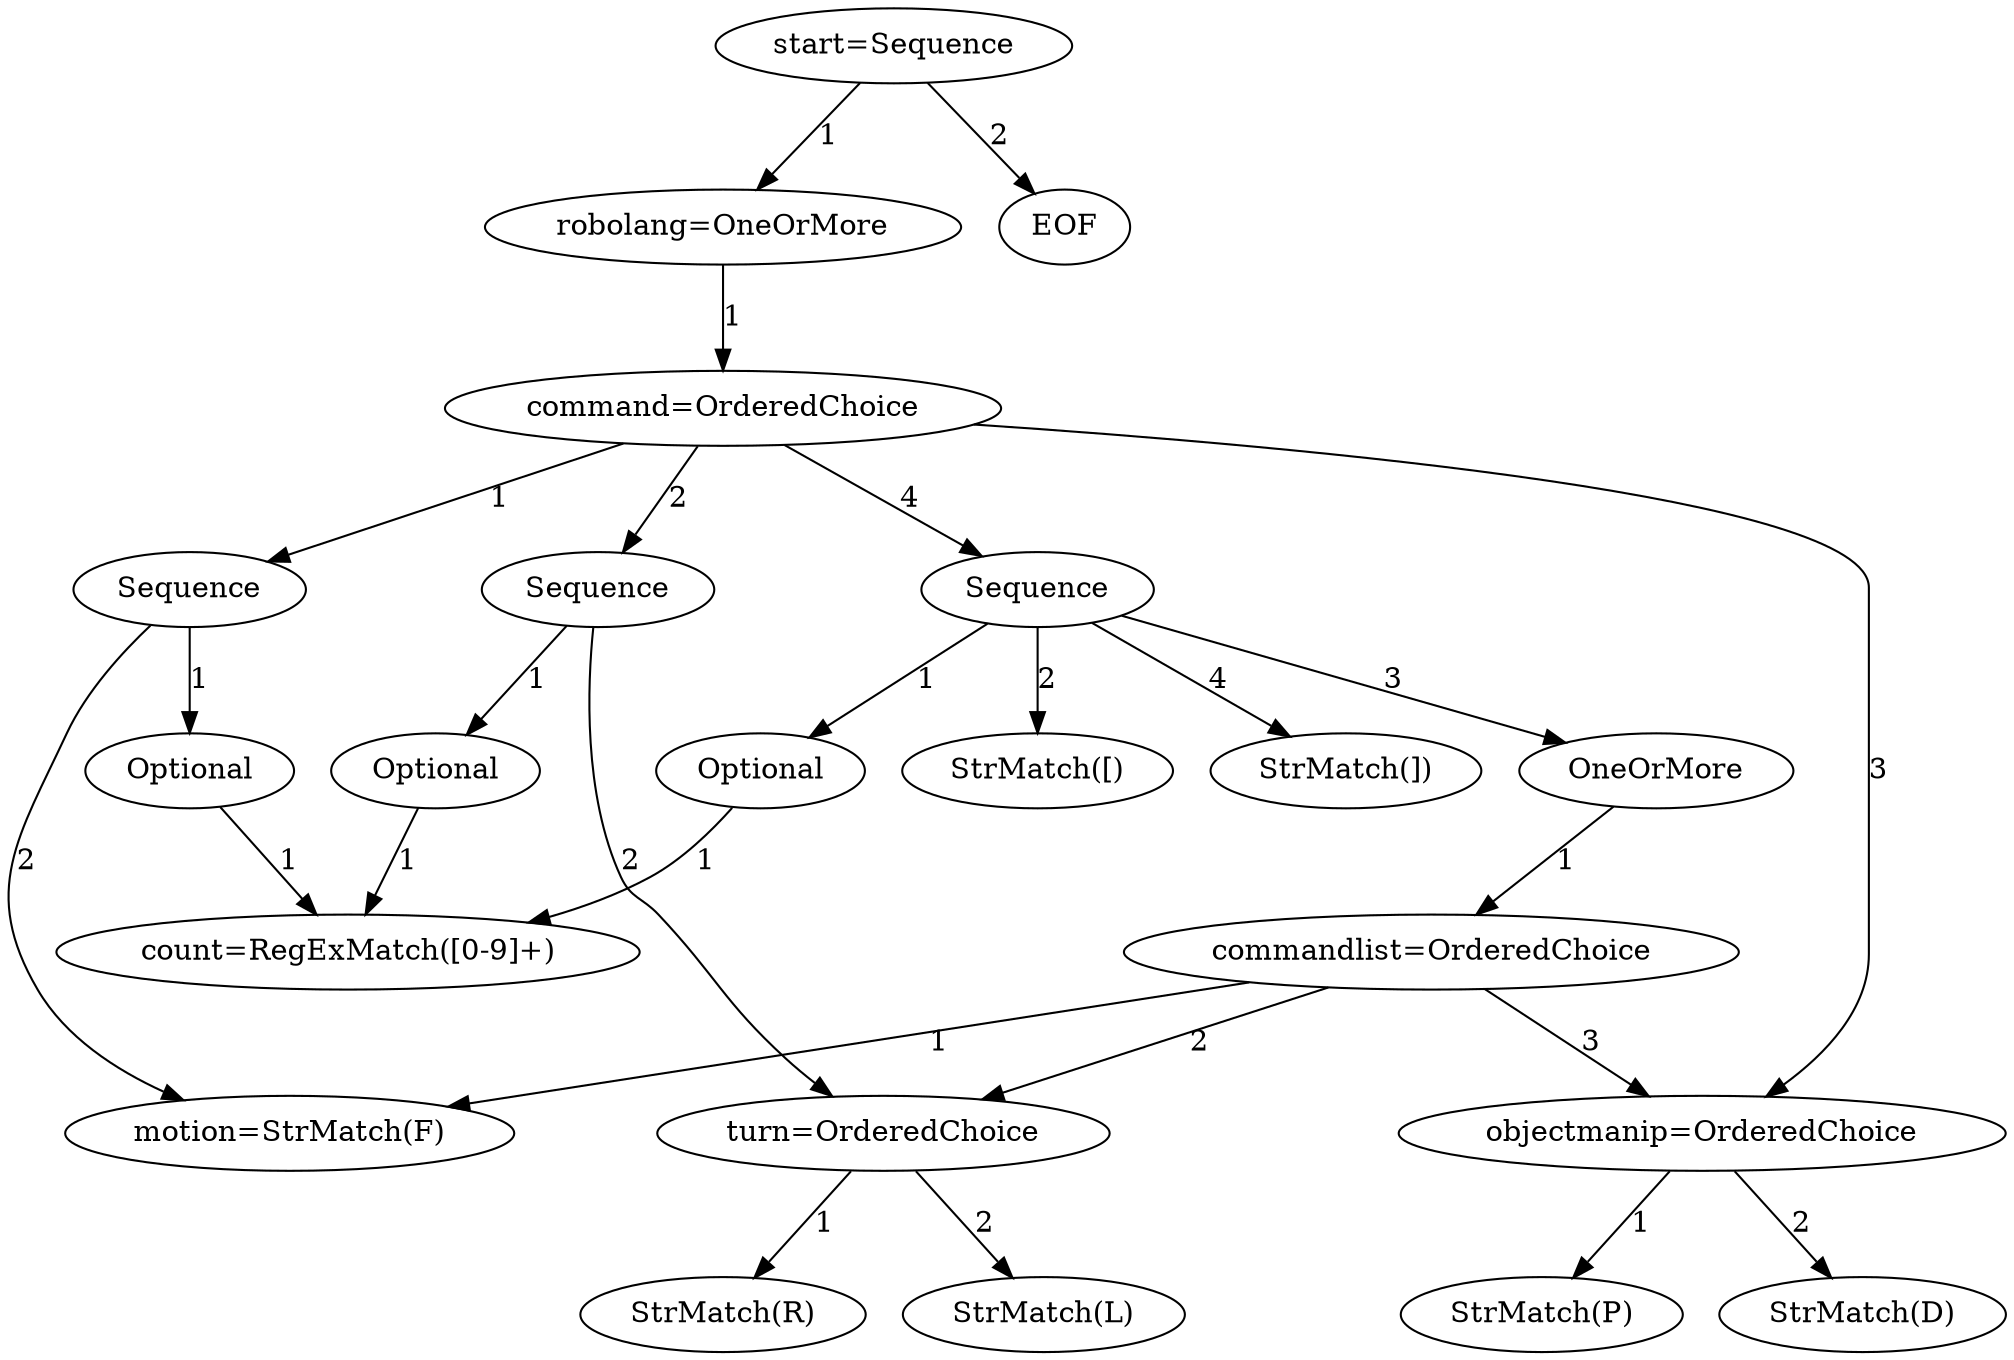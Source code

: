 digraph arpeggio_graph {
2089388116960 [label="start=Sequence"];
2089388116960->2089388117016 [label="1"]

2089388117016 [label="robolang=OneOrMore"];
2089388117016->2089388117240 [label="1"]

2089388117240 [label="command=OrderedChoice"];
2089388117240->2089388116624 [label="1"]

2089388116624 [label="Sequence"];
2089388116624->2089388117576 [label="1"]

2089388117576 [label="Optional"];
2089388117576->2089388135424 [label="1"]

2089388135424 [label="count=RegExMatch([0-9]+)"];
2089388116624->2089388135592 [label="2"]

2089388135592 [label="motion=StrMatch(F)"];
2089388117240->2089388116792 [label="2"]

2089388116792 [label="Sequence"];
2089388116792->2089388116512 [label="1"]

2089388116512 [label="Optional"];
2089388116512->2089388135424 [label="1"]

2089388116792->2089388117856 [label="2"]

2089388117856 [label="turn=OrderedChoice"];
2089388117856->2089388135480 [label="1"]

2089388135480 [label="StrMatch(R)"];
2089388117856->2089388135144 [label="2"]

2089388135144 [label="StrMatch(L)"];
2089388117240->2089388135536 [label="3"]

2089388135536 [label="objectmanip=OrderedChoice"];
2089388135536->2089388135704 [label="1"]

2089388135704 [label="StrMatch(P)"];
2089388135536->2089388135760 [label="2"]

2089388135760 [label="StrMatch(D)"];
2089388117240->2089388117744 [label="4"]

2089388117744 [label="Sequence"];
2089388117744->2089388117968 [label="1"]

2089388117968 [label="Optional"];
2089388117968->2089388135424 [label="1"]

2089388117744->2089388134864 [label="2"]

2089388134864 [label="StrMatch([)"];
2089388117744->2089388134808 [label="3"]

2089388134808 [label="OneOrMore"];
2089388134808->2089388134640 [label="1"]

2089388134640 [label="commandlist=OrderedChoice"];
2089388134640->2089388135592 [label="1"]

2089388134640->2089388117856 [label="2"]

2089388134640->2089388135536 [label="3"]

2089388117744->2089388135032 [label="4"]

2089388135032 [label="StrMatch(])"];
2089388116960->2089388042784 [label="2"]

2089388042784 [label="EOF"];
}